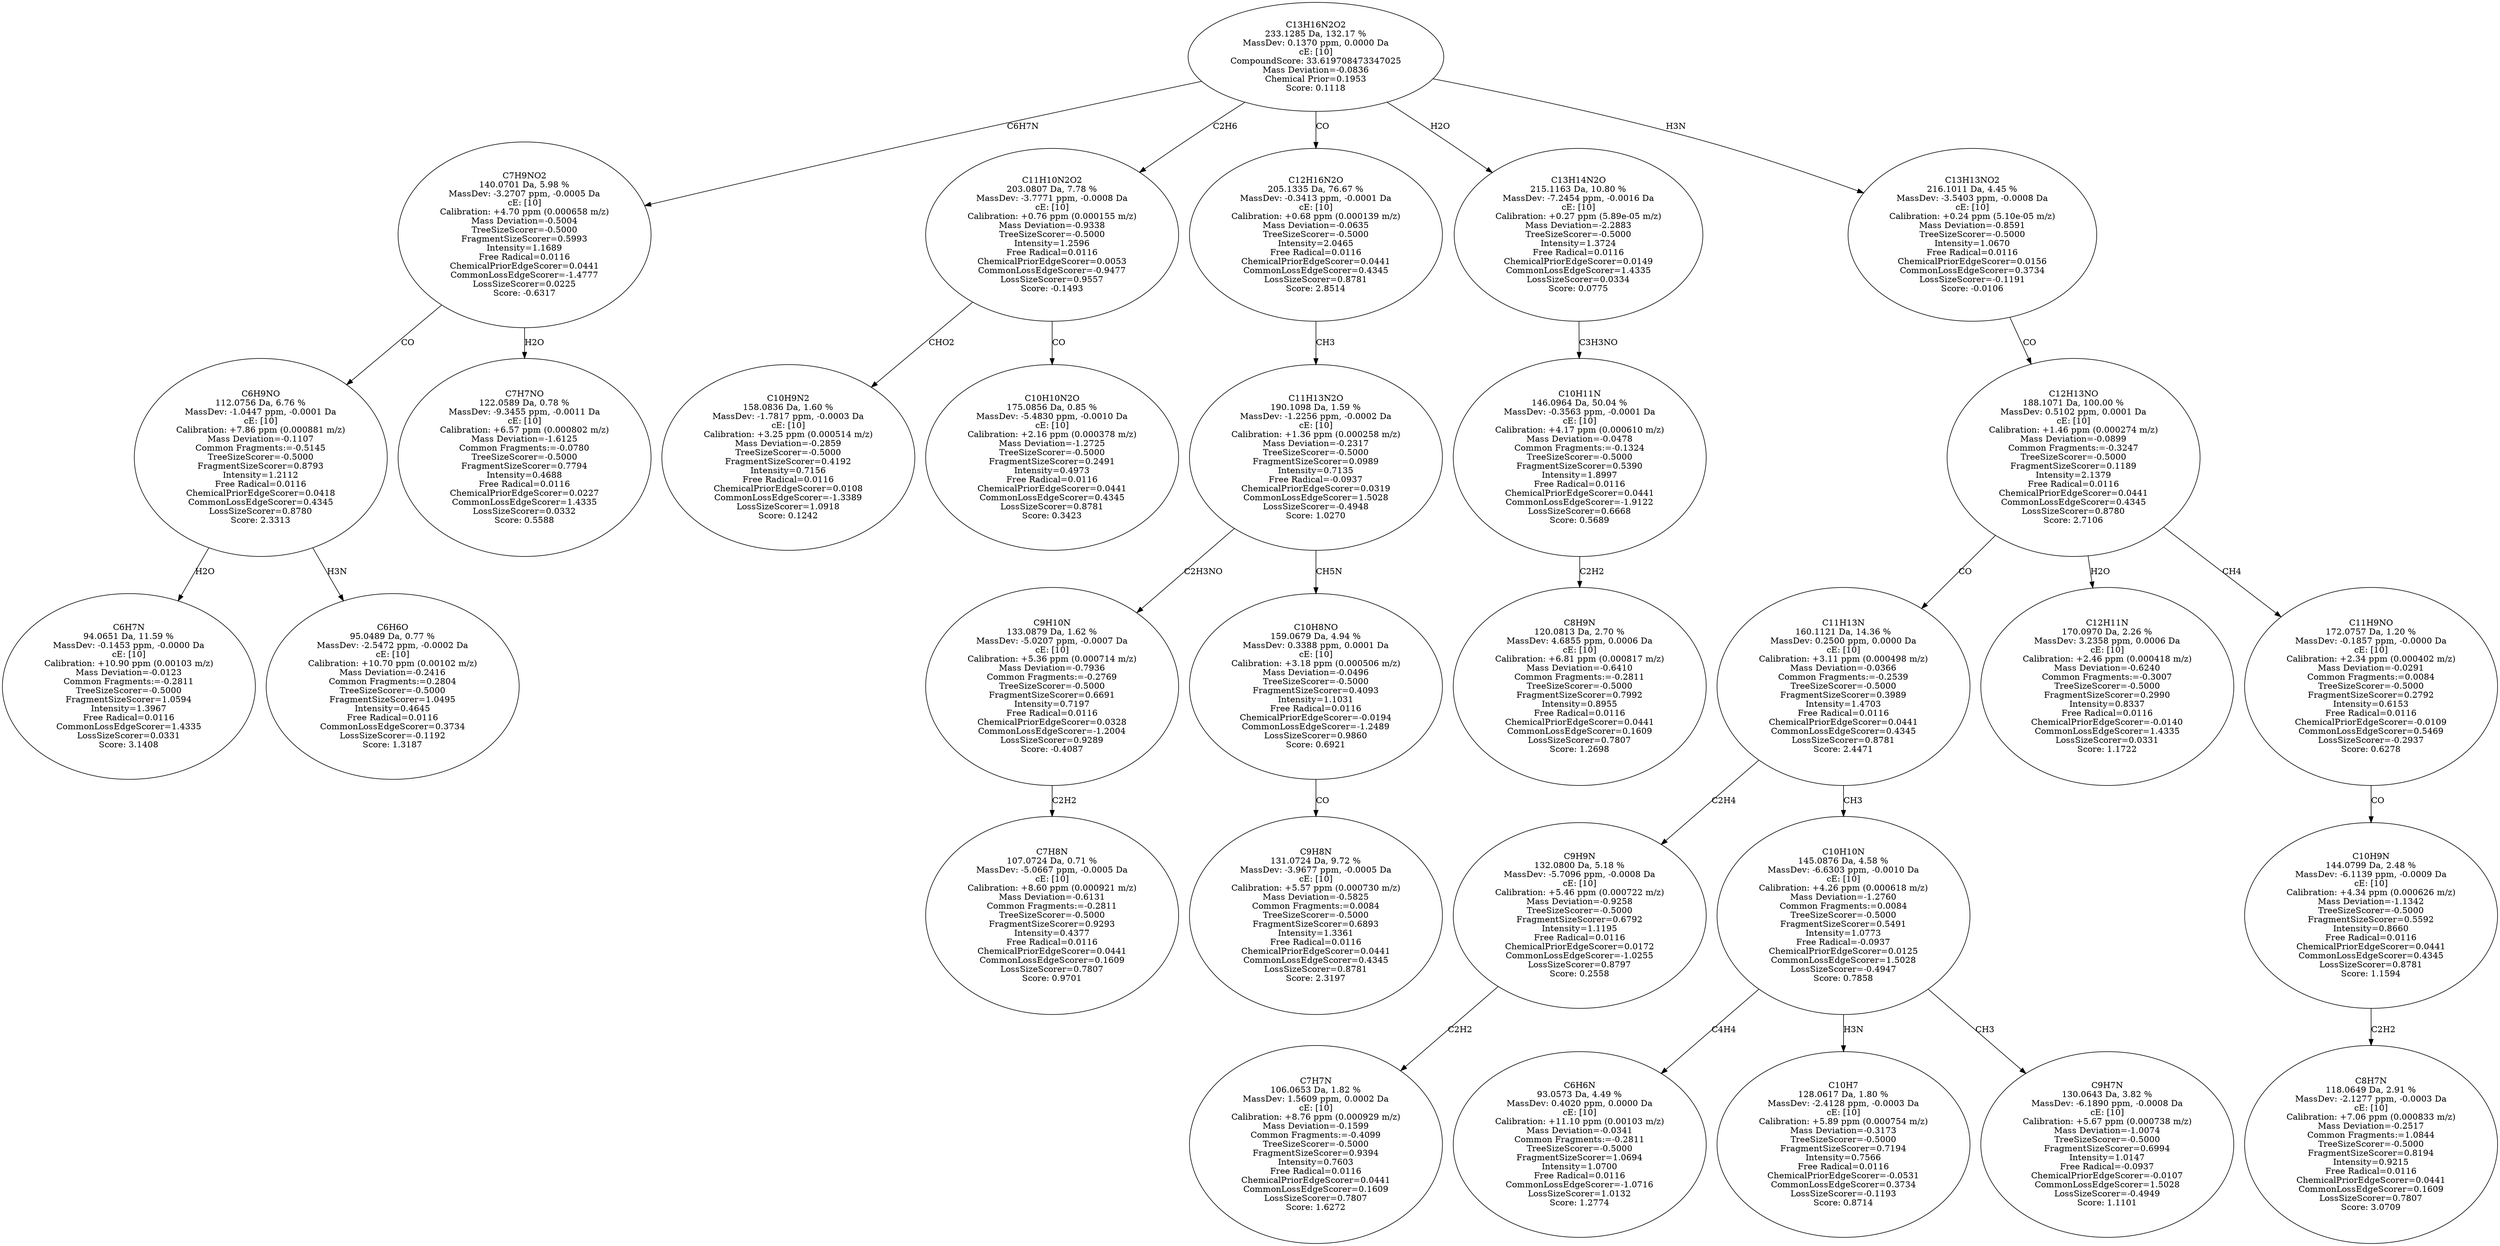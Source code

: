 strict digraph {
v1 [label="C6H7N\n94.0651 Da, 11.59 %\nMassDev: -0.1453 ppm, -0.0000 Da\ncE: [10]\nCalibration: +10.90 ppm (0.00103 m/z)\nMass Deviation=-0.0123\nCommon Fragments:=-0.2811\nTreeSizeScorer=-0.5000\nFragmentSizeScorer=1.0594\nIntensity=1.3967\nFree Radical=0.0116\nCommonLossEdgeScorer=1.4335\nLossSizeScorer=0.0331\nScore: 3.1408"];
v2 [label="C6H6O\n95.0489 Da, 0.77 %\nMassDev: -2.5472 ppm, -0.0002 Da\ncE: [10]\nCalibration: +10.70 ppm (0.00102 m/z)\nMass Deviation=-0.2416\nCommon Fragments:=0.2804\nTreeSizeScorer=-0.5000\nFragmentSizeScorer=1.0495\nIntensity=0.4645\nFree Radical=0.0116\nCommonLossEdgeScorer=0.3734\nLossSizeScorer=-0.1192\nScore: 1.3187"];
v3 [label="C6H9NO\n112.0756 Da, 6.76 %\nMassDev: -1.0447 ppm, -0.0001 Da\ncE: [10]\nCalibration: +7.86 ppm (0.000881 m/z)\nMass Deviation=-0.1107\nCommon Fragments:=-0.5145\nTreeSizeScorer=-0.5000\nFragmentSizeScorer=0.8793\nIntensity=1.2112\nFree Radical=0.0116\nChemicalPriorEdgeScorer=0.0418\nCommonLossEdgeScorer=0.4345\nLossSizeScorer=0.8780\nScore: 2.3313"];
v4 [label="C7H7NO\n122.0589 Da, 0.78 %\nMassDev: -9.3455 ppm, -0.0011 Da\ncE: [10]\nCalibration: +6.57 ppm (0.000802 m/z)\nMass Deviation=-1.6125\nCommon Fragments:=-0.0780\nTreeSizeScorer=-0.5000\nFragmentSizeScorer=0.7794\nIntensity=0.4688\nFree Radical=0.0116\nChemicalPriorEdgeScorer=0.0227\nCommonLossEdgeScorer=1.4335\nLossSizeScorer=0.0332\nScore: 0.5588"];
v5 [label="C7H9NO2\n140.0701 Da, 5.98 %\nMassDev: -3.2707 ppm, -0.0005 Da\ncE: [10]\nCalibration: +4.70 ppm (0.000658 m/z)\nMass Deviation=-0.5004\nTreeSizeScorer=-0.5000\nFragmentSizeScorer=0.5993\nIntensity=1.1689\nFree Radical=0.0116\nChemicalPriorEdgeScorer=0.0441\nCommonLossEdgeScorer=-1.4777\nLossSizeScorer=0.0225\nScore: -0.6317"];
v6 [label="C10H9N2\n158.0836 Da, 1.60 %\nMassDev: -1.7817 ppm, -0.0003 Da\ncE: [10]\nCalibration: +3.25 ppm (0.000514 m/z)\nMass Deviation=-0.2859\nTreeSizeScorer=-0.5000\nFragmentSizeScorer=0.4192\nIntensity=0.7156\nFree Radical=0.0116\nChemicalPriorEdgeScorer=0.0108\nCommonLossEdgeScorer=-1.3389\nLossSizeScorer=1.0918\nScore: 0.1242"];
v7 [label="C10H10N2O\n175.0856 Da, 0.85 %\nMassDev: -5.4830 ppm, -0.0010 Da\ncE: [10]\nCalibration: +2.16 ppm (0.000378 m/z)\nMass Deviation=-1.2725\nTreeSizeScorer=-0.5000\nFragmentSizeScorer=0.2491\nIntensity=0.4973\nFree Radical=0.0116\nChemicalPriorEdgeScorer=0.0441\nCommonLossEdgeScorer=0.4345\nLossSizeScorer=0.8781\nScore: 0.3423"];
v8 [label="C11H10N2O2\n203.0807 Da, 7.78 %\nMassDev: -3.7771 ppm, -0.0008 Da\ncE: [10]\nCalibration: +0.76 ppm (0.000155 m/z)\nMass Deviation=-0.9338\nTreeSizeScorer=-0.5000\nIntensity=1.2596\nFree Radical=0.0116\nChemicalPriorEdgeScorer=0.0053\nCommonLossEdgeScorer=-0.9477\nLossSizeScorer=0.9557\nScore: -0.1493"];
v9 [label="C7H8N\n107.0724 Da, 0.71 %\nMassDev: -5.0667 ppm, -0.0005 Da\ncE: [10]\nCalibration: +8.60 ppm (0.000921 m/z)\nMass Deviation=-0.6131\nCommon Fragments:=-0.2811\nTreeSizeScorer=-0.5000\nFragmentSizeScorer=0.9293\nIntensity=0.4377\nFree Radical=0.0116\nChemicalPriorEdgeScorer=0.0441\nCommonLossEdgeScorer=0.1609\nLossSizeScorer=0.7807\nScore: 0.9701"];
v10 [label="C9H10N\n133.0879 Da, 1.62 %\nMassDev: -5.0207 ppm, -0.0007 Da\ncE: [10]\nCalibration: +5.36 ppm (0.000714 m/z)\nMass Deviation=-0.7936\nCommon Fragments:=-0.2769\nTreeSizeScorer=-0.5000\nFragmentSizeScorer=0.6691\nIntensity=0.7197\nFree Radical=0.0116\nChemicalPriorEdgeScorer=0.0328\nCommonLossEdgeScorer=-1.2004\nLossSizeScorer=0.9289\nScore: -0.4087"];
v11 [label="C9H8N\n131.0724 Da, 9.72 %\nMassDev: -3.9677 ppm, -0.0005 Da\ncE: [10]\nCalibration: +5.57 ppm (0.000730 m/z)\nMass Deviation=-0.5825\nCommon Fragments:=0.0084\nTreeSizeScorer=-0.5000\nFragmentSizeScorer=0.6893\nIntensity=1.3361\nFree Radical=0.0116\nChemicalPriorEdgeScorer=0.0441\nCommonLossEdgeScorer=0.4345\nLossSizeScorer=0.8781\nScore: 2.3197"];
v12 [label="C10H8NO\n159.0679 Da, 4.94 %\nMassDev: 0.3388 ppm, 0.0001 Da\ncE: [10]\nCalibration: +3.18 ppm (0.000506 m/z)\nMass Deviation=-0.0496\nTreeSizeScorer=-0.5000\nFragmentSizeScorer=0.4093\nIntensity=1.1031\nFree Radical=0.0116\nChemicalPriorEdgeScorer=-0.0194\nCommonLossEdgeScorer=-1.2489\nLossSizeScorer=0.9860\nScore: 0.6921"];
v13 [label="C11H13N2O\n190.1098 Da, 1.59 %\nMassDev: -1.2256 ppm, -0.0002 Da\ncE: [10]\nCalibration: +1.36 ppm (0.000258 m/z)\nMass Deviation=-0.2317\nTreeSizeScorer=-0.5000\nFragmentSizeScorer=0.0989\nIntensity=0.7135\nFree Radical=-0.0937\nChemicalPriorEdgeScorer=0.0319\nCommonLossEdgeScorer=1.5028\nLossSizeScorer=-0.4948\nScore: 1.0270"];
v14 [label="C12H16N2O\n205.1335 Da, 76.67 %\nMassDev: -0.3413 ppm, -0.0001 Da\ncE: [10]\nCalibration: +0.68 ppm (0.000139 m/z)\nMass Deviation=-0.0635\nTreeSizeScorer=-0.5000\nIntensity=2.0465\nFree Radical=0.0116\nChemicalPriorEdgeScorer=0.0441\nCommonLossEdgeScorer=0.4345\nLossSizeScorer=0.8781\nScore: 2.8514"];
v15 [label="C8H9N\n120.0813 Da, 2.70 %\nMassDev: 4.6855 ppm, 0.0006 Da\ncE: [10]\nCalibration: +6.81 ppm (0.000817 m/z)\nMass Deviation=-0.6410\nCommon Fragments:=-0.2811\nTreeSizeScorer=-0.5000\nFragmentSizeScorer=0.7992\nIntensity=0.8955\nFree Radical=0.0116\nChemicalPriorEdgeScorer=0.0441\nCommonLossEdgeScorer=0.1609\nLossSizeScorer=0.7807\nScore: 1.2698"];
v16 [label="C10H11N\n146.0964 Da, 50.04 %\nMassDev: -0.3563 ppm, -0.0001 Da\ncE: [10]\nCalibration: +4.17 ppm (0.000610 m/z)\nMass Deviation=-0.0478\nCommon Fragments:=-0.1324\nTreeSizeScorer=-0.5000\nFragmentSizeScorer=0.5390\nIntensity=1.8997\nFree Radical=0.0116\nChemicalPriorEdgeScorer=0.0441\nCommonLossEdgeScorer=-1.9122\nLossSizeScorer=0.6668\nScore: 0.5689"];
v17 [label="C13H14N2O\n215.1163 Da, 10.80 %\nMassDev: -7.2454 ppm, -0.0016 Da\ncE: [10]\nCalibration: +0.27 ppm (5.89e-05 m/z)\nMass Deviation=-2.2883\nTreeSizeScorer=-0.5000\nIntensity=1.3724\nFree Radical=0.0116\nChemicalPriorEdgeScorer=0.0149\nCommonLossEdgeScorer=1.4335\nLossSizeScorer=0.0334\nScore: 0.0775"];
v18 [label="C7H7N\n106.0653 Da, 1.82 %\nMassDev: 1.5609 ppm, 0.0002 Da\ncE: [10]\nCalibration: +8.76 ppm (0.000929 m/z)\nMass Deviation=-0.1599\nCommon Fragments:=-0.4099\nTreeSizeScorer=-0.5000\nFragmentSizeScorer=0.9394\nIntensity=0.7603\nFree Radical=0.0116\nChemicalPriorEdgeScorer=0.0441\nCommonLossEdgeScorer=0.1609\nLossSizeScorer=0.7807\nScore: 1.6272"];
v19 [label="C9H9N\n132.0800 Da, 5.18 %\nMassDev: -5.7096 ppm, -0.0008 Da\ncE: [10]\nCalibration: +5.46 ppm (0.000722 m/z)\nMass Deviation=-0.9258\nTreeSizeScorer=-0.5000\nFragmentSizeScorer=0.6792\nIntensity=1.1195\nFree Radical=0.0116\nChemicalPriorEdgeScorer=0.0172\nCommonLossEdgeScorer=-1.0255\nLossSizeScorer=0.8797\nScore: 0.2558"];
v20 [label="C6H6N\n93.0573 Da, 4.49 %\nMassDev: 0.4020 ppm, 0.0000 Da\ncE: [10]\nCalibration: +11.10 ppm (0.00103 m/z)\nMass Deviation=-0.0341\nCommon Fragments:=-0.2811\nTreeSizeScorer=-0.5000\nFragmentSizeScorer=1.0694\nIntensity=1.0700\nFree Radical=0.0116\nCommonLossEdgeScorer=-1.0716\nLossSizeScorer=1.0132\nScore: 1.2774"];
v21 [label="C10H7\n128.0617 Da, 1.80 %\nMassDev: -2.4128 ppm, -0.0003 Da\ncE: [10]\nCalibration: +5.89 ppm (0.000754 m/z)\nMass Deviation=-0.3173\nTreeSizeScorer=-0.5000\nFragmentSizeScorer=0.7194\nIntensity=0.7566\nFree Radical=0.0116\nChemicalPriorEdgeScorer=-0.0531\nCommonLossEdgeScorer=0.3734\nLossSizeScorer=-0.1193\nScore: 0.8714"];
v22 [label="C9H7N\n130.0643 Da, 3.82 %\nMassDev: -6.1890 ppm, -0.0008 Da\ncE: [10]\nCalibration: +5.67 ppm (0.000738 m/z)\nMass Deviation=-1.0074\nTreeSizeScorer=-0.5000\nFragmentSizeScorer=0.6994\nIntensity=1.0147\nFree Radical=-0.0937\nChemicalPriorEdgeScorer=-0.0107\nCommonLossEdgeScorer=1.5028\nLossSizeScorer=-0.4949\nScore: 1.1101"];
v23 [label="C10H10N\n145.0876 Da, 4.58 %\nMassDev: -6.6303 ppm, -0.0010 Da\ncE: [10]\nCalibration: +4.26 ppm (0.000618 m/z)\nMass Deviation=-1.2760\nCommon Fragments:=0.0084\nTreeSizeScorer=-0.5000\nFragmentSizeScorer=0.5491\nIntensity=1.0773\nFree Radical=-0.0937\nChemicalPriorEdgeScorer=0.0125\nCommonLossEdgeScorer=1.5028\nLossSizeScorer=-0.4947\nScore: 0.7858"];
v24 [label="C11H13N\n160.1121 Da, 14.36 %\nMassDev: 0.2500 ppm, 0.0000 Da\ncE: [10]\nCalibration: +3.11 ppm (0.000498 m/z)\nMass Deviation=-0.0366\nCommon Fragments:=-0.2539\nTreeSizeScorer=-0.5000\nFragmentSizeScorer=0.3989\nIntensity=1.4703\nFree Radical=0.0116\nChemicalPriorEdgeScorer=0.0441\nCommonLossEdgeScorer=0.4345\nLossSizeScorer=0.8781\nScore: 2.4471"];
v25 [label="C12H11N\n170.0970 Da, 2.26 %\nMassDev: 3.2358 ppm, 0.0006 Da\ncE: [10]\nCalibration: +2.46 ppm (0.000418 m/z)\nMass Deviation=-0.6240\nCommon Fragments:=-0.3007\nTreeSizeScorer=-0.5000\nFragmentSizeScorer=0.2990\nIntensity=0.8337\nFree Radical=0.0116\nChemicalPriorEdgeScorer=-0.0140\nCommonLossEdgeScorer=1.4335\nLossSizeScorer=0.0331\nScore: 1.1722"];
v26 [label="C8H7N\n118.0649 Da, 2.91 %\nMassDev: -2.1277 ppm, -0.0003 Da\ncE: [10]\nCalibration: +7.06 ppm (0.000833 m/z)\nMass Deviation=-0.2517\nCommon Fragments:=1.0844\nTreeSizeScorer=-0.5000\nFragmentSizeScorer=0.8194\nIntensity=0.9215\nFree Radical=0.0116\nChemicalPriorEdgeScorer=0.0441\nCommonLossEdgeScorer=0.1609\nLossSizeScorer=0.7807\nScore: 3.0709"];
v27 [label="C10H9N\n144.0799 Da, 2.48 %\nMassDev: -6.1139 ppm, -0.0009 Da\ncE: [10]\nCalibration: +4.34 ppm (0.000626 m/z)\nMass Deviation=-1.1342\nTreeSizeScorer=-0.5000\nFragmentSizeScorer=0.5592\nIntensity=0.8660\nFree Radical=0.0116\nChemicalPriorEdgeScorer=0.0441\nCommonLossEdgeScorer=0.4345\nLossSizeScorer=0.8781\nScore: 1.1594"];
v28 [label="C11H9NO\n172.0757 Da, 1.20 %\nMassDev: -0.1857 ppm, -0.0000 Da\ncE: [10]\nCalibration: +2.34 ppm (0.000402 m/z)\nMass Deviation=-0.0291\nCommon Fragments:=0.0084\nTreeSizeScorer=-0.5000\nFragmentSizeScorer=0.2792\nIntensity=0.6153\nFree Radical=0.0116\nChemicalPriorEdgeScorer=-0.0109\nCommonLossEdgeScorer=0.5469\nLossSizeScorer=-0.2937\nScore: 0.6278"];
v29 [label="C12H13NO\n188.1071 Da, 100.00 %\nMassDev: 0.5102 ppm, 0.0001 Da\ncE: [10]\nCalibration: +1.46 ppm (0.000274 m/z)\nMass Deviation=-0.0899\nCommon Fragments:=-0.3247\nTreeSizeScorer=-0.5000\nFragmentSizeScorer=0.1189\nIntensity=2.1379\nFree Radical=0.0116\nChemicalPriorEdgeScorer=0.0441\nCommonLossEdgeScorer=0.4345\nLossSizeScorer=0.8780\nScore: 2.7106"];
v30 [label="C13H13NO2\n216.1011 Da, 4.45 %\nMassDev: -3.5403 ppm, -0.0008 Da\ncE: [10]\nCalibration: +0.24 ppm (5.10e-05 m/z)\nMass Deviation=-0.8591\nTreeSizeScorer=-0.5000\nIntensity=1.0670\nFree Radical=0.0116\nChemicalPriorEdgeScorer=0.0156\nCommonLossEdgeScorer=0.3734\nLossSizeScorer=-0.1191\nScore: -0.0106"];
v31 [label="C13H16N2O2\n233.1285 Da, 132.17 %\nMassDev: 0.1370 ppm, 0.0000 Da\ncE: [10]\nCompoundScore: 33.619708473347025\nMass Deviation=-0.0836\nChemical Prior=0.1953\nScore: 0.1118"];
v3 -> v1 [label="H2O"];
v3 -> v2 [label="H3N"];
v5 -> v3 [label="CO"];
v5 -> v4 [label="H2O"];
v31 -> v5 [label="C6H7N"];
v8 -> v6 [label="CHO2"];
v8 -> v7 [label="CO"];
v31 -> v8 [label="C2H6"];
v10 -> v9 [label="C2H2"];
v13 -> v10 [label="C2H3NO"];
v12 -> v11 [label="CO"];
v13 -> v12 [label="CH5N"];
v14 -> v13 [label="CH3"];
v31 -> v14 [label="CO"];
v16 -> v15 [label="C2H2"];
v17 -> v16 [label="C3H3NO"];
v31 -> v17 [label="H2O"];
v19 -> v18 [label="C2H2"];
v24 -> v19 [label="C2H4"];
v23 -> v20 [label="C4H4"];
v23 -> v21 [label="H3N"];
v23 -> v22 [label="CH3"];
v24 -> v23 [label="CH3"];
v29 -> v24 [label="CO"];
v29 -> v25 [label="H2O"];
v27 -> v26 [label="C2H2"];
v28 -> v27 [label="CO"];
v29 -> v28 [label="CH4"];
v30 -> v29 [label="CO"];
v31 -> v30 [label="H3N"];
}